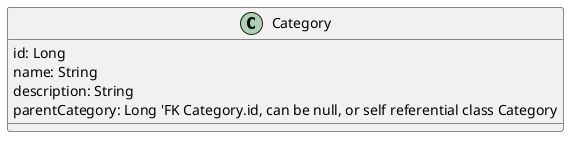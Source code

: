 @startuml
'https://plantuml.com/class-diagram

class Category {
     id: Long
     name: String
     description: String
     parentCategory: Long 'FK Category.id, can be null, or self referential class Category
}
@enduml